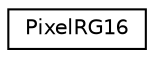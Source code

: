 digraph "Graphical Class Hierarchy"
{
  edge [fontname="Helvetica",fontsize="10",labelfontname="Helvetica",labelfontsize="10"];
  node [fontname="Helvetica",fontsize="10",shape=record];
  rankdir="LR";
  Node1 [label="PixelRG16",height=0.2,width=0.4,color="black", fillcolor="white", style="filled",URL="$struct_pixel_r_g16.html"];
}
